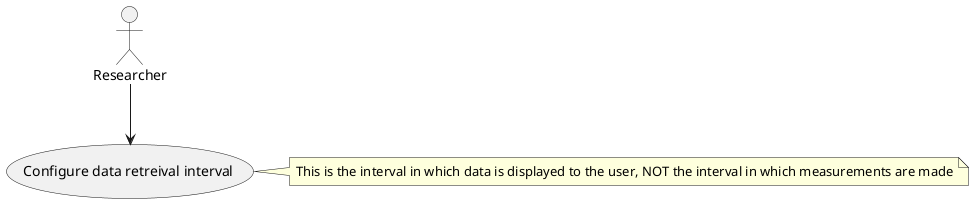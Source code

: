 @startuml
:Researcher: as Researcher
(Configure data retreival interval) as Config_Data_Interval

note right of Config_Data_Interval : This is the interval in which data is displayed to the user, NOT the interval in which measurements are made

Researcher --> Config_Data_Interval
@enduml
